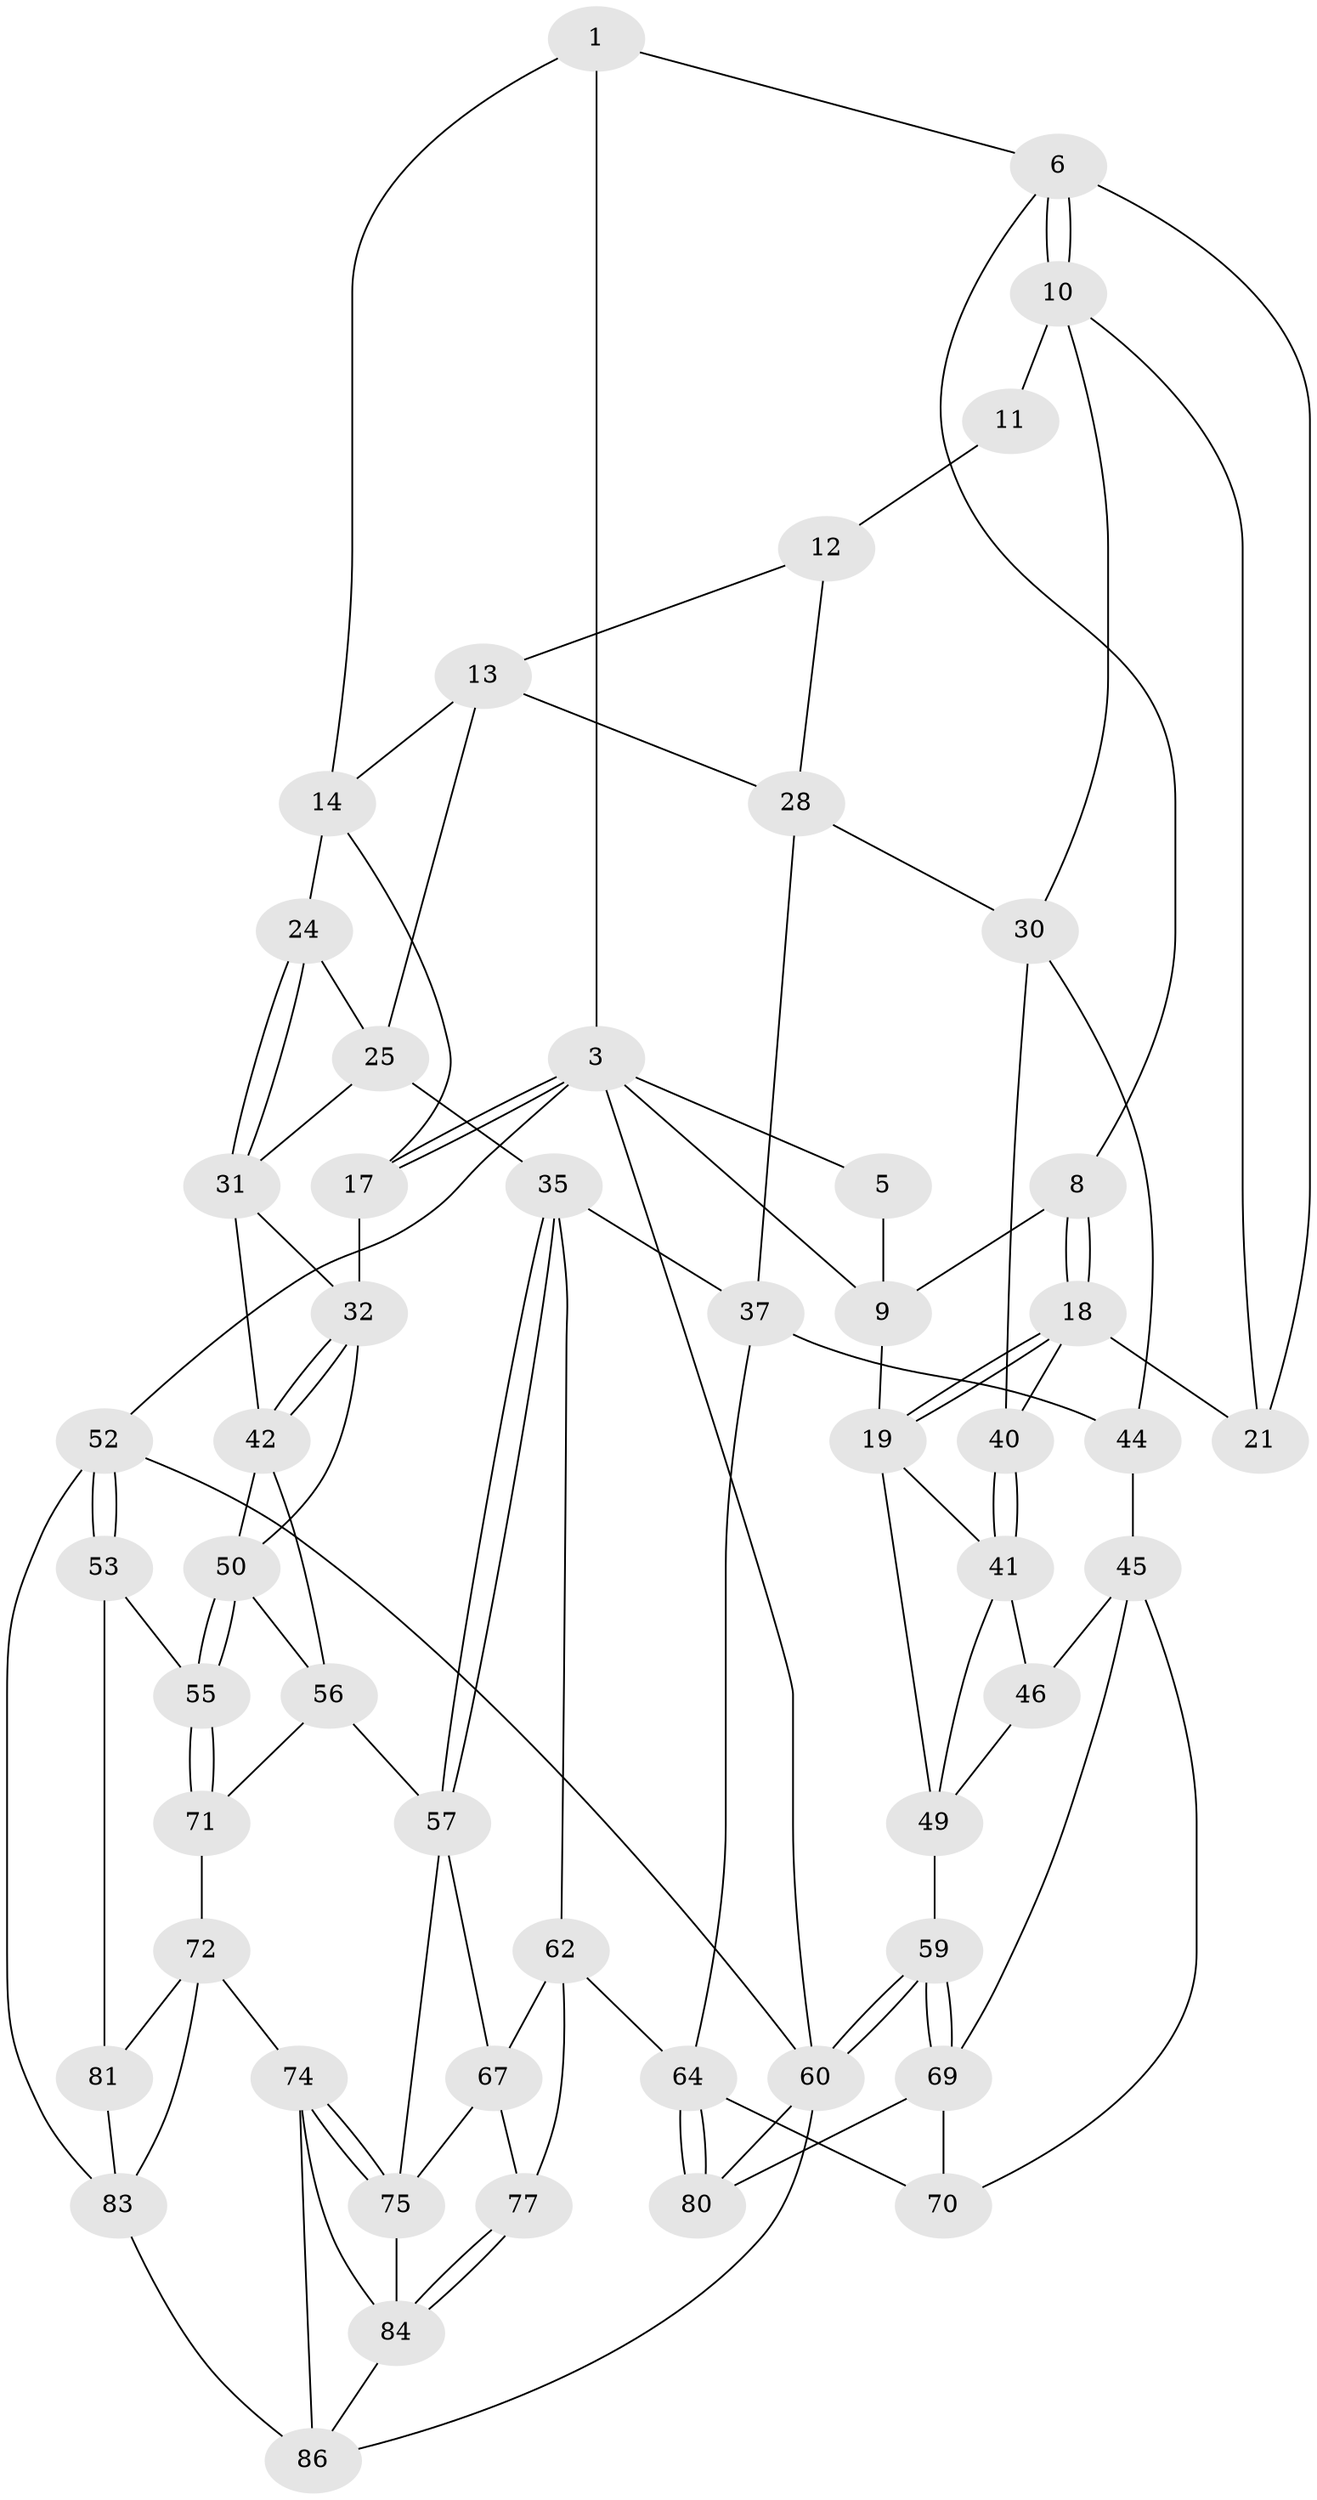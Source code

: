 // original degree distribution, {3: 0.022222222222222223, 5: 0.4888888888888889, 6: 0.23333333333333334, 4: 0.25555555555555554}
// Generated by graph-tools (version 1.1) at 2025/11/02/27/25 16:11:51]
// undirected, 53 vertices, 113 edges
graph export_dot {
graph [start="1"]
  node [color=gray90,style=filled];
  1 [pos="+0.2408731351272801+0",super="+2"];
  3 [pos="+1+0",super="+4"];
  5 [pos="+0.21207168487866432+0"];
  6 [pos="+0.27160580620324953+0.006503067586910739",super="+7"];
  8 [pos="+0.12425357588698721+0.15601680996885786"];
  9 [pos="+0.09364157934252496+0.08759099841957128",super="+15"];
  10 [pos="+0.31292764716534754+0.14007137157833843",super="+23"];
  11 [pos="+0.3782593065711824+0.1510526128315052"];
  12 [pos="+0.5639579521994069+0.07964335619120876",super="+27"];
  13 [pos="+0.5653245721191472+0.07826929022414945",super="+26"];
  14 [pos="+0.6449615139050854+0",super="+16"];
  17 [pos="+1+0.13074128645102462"];
  18 [pos="+0+0.2868487711903334",super="+22"];
  19 [pos="+0+0.29339664457366355",super="+20"];
  21 [pos="+0.22447080577970227+0.24783928687830048"];
  24 [pos="+0.7839949016185837+0.19738454372653969"];
  25 [pos="+0.6555132487837838+0.2765933405240395",super="+34"];
  28 [pos="+0.4608292578392839+0.3428715911923458",super="+29"];
  30 [pos="+0.3129362566346065+0.34336601012337253",super="+39"];
  31 [pos="+0.8406541666564642+0.29601898324666903",super="+38"];
  32 [pos="+0.9381153575651129+0.314511678402082",super="+33"];
  35 [pos="+0.6106039132230441+0.4518856122109246",super="+36"];
  37 [pos="+0.4857225543753962+0.41808878941645405",super="+48"];
  40 [pos="+0.14465212281356632+0.3989185220667804"];
  41 [pos="+0.10632757402072868+0.4726426289118306",super="+47"];
  42 [pos="+0.9041890666866063+0.5091310822525914",super="+43"];
  44 [pos="+0.234214559753284+0.5558827583971914"];
  45 [pos="+0.1834854579321287+0.5607420574603776",super="+68"];
  46 [pos="+0.12222182496104769+0.544558801889256"];
  49 [pos="+0+0.4171461975278647",super="+58"];
  50 [pos="+1+0.526337768690761",super="+51"];
  52 [pos="+1+1"];
  53 [pos="+1+1",super="+54"];
  55 [pos="+1+0.6501318130167313"];
  56 [pos="+0.7839874717559018+0.6000136148069116",super="+61"];
  57 [pos="+0.7486263773271734+0.6210336084849116",super="+66"];
  59 [pos="+0+0.8835169831782728"];
  60 [pos="+0+1",super="+87"];
  62 [pos="+0.56711663507229+0.5825979237760208",super="+63"];
  64 [pos="+0.3934280563303025+0.7199438173716071",super="+65"];
  67 [pos="+0.5968215116870302+0.6364319865184289",super="+76"];
  69 [pos="+0+0.8258407092714978",super="+79"];
  70 [pos="+0.2261472462148693+0.7145184521635448"];
  71 [pos="+0.9062267806585288+0.6541255342013963"];
  72 [pos="+0.8770145233819623+0.7262827445693248",super="+73"];
  74 [pos="+0.782926083656689+0.8126700954422813",super="+88"];
  75 [pos="+0.7345992434639501+0.7719160952180475",super="+78"];
  77 [pos="+0.4703723186572406+0.7629318786630236"];
  80 [pos="+0.31254011200150794+0.8684576299500596"];
  81 [pos="+0.9666166868682443+0.7515569859807139",super="+82"];
  83 [pos="+0.8354481647160275+0.8563116046608855",super="+89"];
  84 [pos="+0.5356930955818747+0.8541576494200763",super="+85"];
  86 [pos="+0.44696301892320933+1",super="+90"];
  1 -- 6;
  1 -- 3;
  1 -- 14;
  3 -- 17;
  3 -- 17;
  3 -- 52;
  3 -- 60;
  3 -- 5;
  3 -- 9;
  5 -- 9;
  6 -- 10;
  6 -- 10;
  6 -- 8;
  6 -- 21;
  8 -- 9;
  8 -- 18;
  8 -- 18;
  9 -- 19;
  10 -- 11;
  10 -- 21;
  10 -- 30;
  11 -- 12 [weight=2];
  12 -- 13;
  12 -- 28;
  13 -- 14;
  13 -- 25;
  13 -- 28;
  14 -- 24;
  14 -- 17;
  17 -- 32;
  18 -- 19;
  18 -- 19;
  18 -- 40;
  18 -- 21;
  19 -- 41;
  19 -- 49;
  24 -- 25;
  24 -- 31;
  24 -- 31;
  25 -- 35;
  25 -- 31;
  28 -- 37;
  28 -- 30;
  30 -- 40;
  30 -- 44;
  31 -- 32;
  31 -- 42;
  32 -- 42;
  32 -- 42;
  32 -- 50;
  35 -- 57;
  35 -- 57;
  35 -- 37;
  35 -- 62;
  37 -- 64;
  37 -- 44;
  40 -- 41;
  40 -- 41;
  41 -- 46;
  41 -- 49;
  42 -- 50;
  42 -- 56;
  44 -- 45;
  45 -- 46;
  45 -- 69;
  45 -- 70;
  46 -- 49;
  49 -- 59;
  50 -- 55;
  50 -- 55;
  50 -- 56;
  52 -- 53;
  52 -- 53;
  52 -- 60;
  52 -- 83;
  53 -- 81 [weight=2];
  53 -- 55;
  55 -- 71;
  55 -- 71;
  56 -- 57;
  56 -- 71;
  57 -- 67;
  57 -- 75;
  59 -- 60;
  59 -- 60;
  59 -- 69;
  59 -- 69;
  60 -- 80;
  60 -- 86;
  62 -- 67;
  62 -- 64;
  62 -- 77;
  64 -- 80;
  64 -- 80;
  64 -- 70;
  67 -- 77;
  67 -- 75;
  69 -- 80;
  69 -- 70;
  71 -- 72;
  72 -- 81;
  72 -- 74;
  72 -- 83;
  74 -- 75;
  74 -- 75;
  74 -- 86;
  74 -- 84;
  75 -- 84;
  77 -- 84;
  77 -- 84;
  81 -- 83;
  83 -- 86;
  84 -- 86;
}
